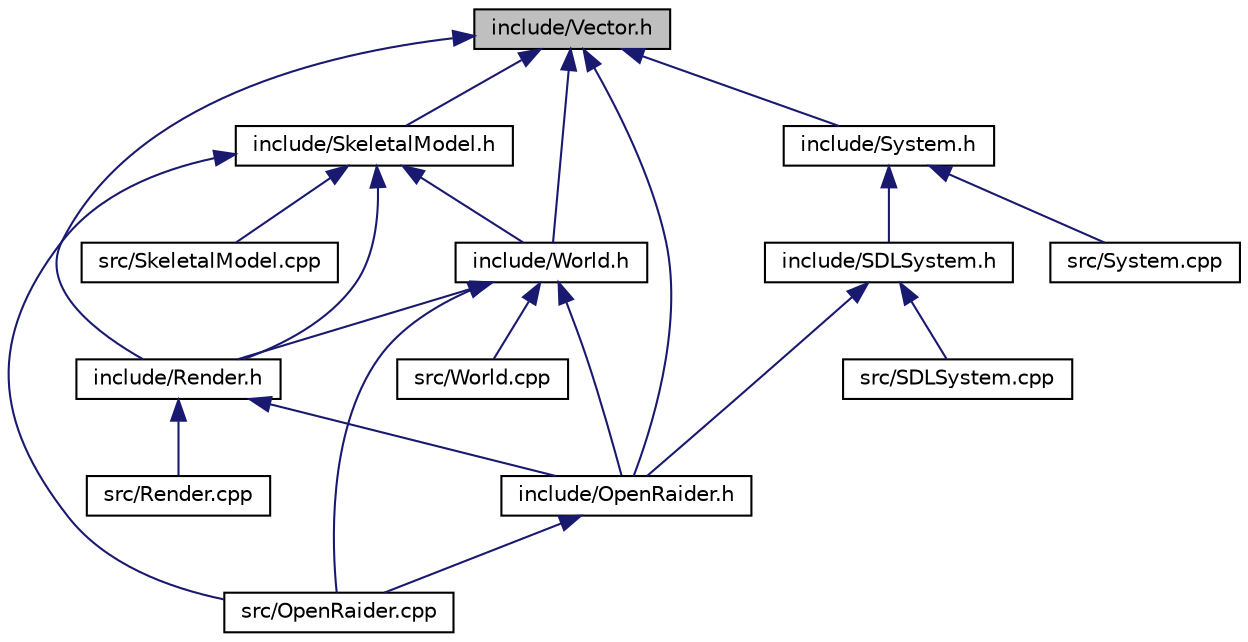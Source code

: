 digraph "include/Vector.h"
{
 // INTERACTIVE_SVG=YES
  edge [fontname="Helvetica",fontsize="10",labelfontname="Helvetica",labelfontsize="10"];
  node [fontname="Helvetica",fontsize="10",shape=record];
  Node1 [label="include/Vector.h",height=0.2,width=0.4,color="black", fillcolor="grey75", style="filled" fontcolor="black"];
  Node1 -> Node2 [dir="back",color="midnightblue",fontsize="10",style="solid",fontname="Helvetica"];
  Node2 [label="include/OpenRaider.h",height=0.2,width=0.4,color="black", fillcolor="white", style="filled",URL="$_open_raider_8h.html",tooltip="Main Game Singleton. "];
  Node2 -> Node3 [dir="back",color="midnightblue",fontsize="10",style="solid",fontname="Helvetica"];
  Node3 [label="src/OpenRaider.cpp",height=0.2,width=0.4,color="black", fillcolor="white", style="filled",URL="$_open_raider_8cpp.html"];
  Node1 -> Node4 [dir="back",color="midnightblue",fontsize="10",style="solid",fontname="Helvetica"];
  Node4 [label="include/Render.h",height=0.2,width=0.4,color="black", fillcolor="white", style="filled",URL="$_render_8h.html",tooltip="OpenRaider Renderer class. "];
  Node4 -> Node2 [dir="back",color="midnightblue",fontsize="10",style="solid",fontname="Helvetica"];
  Node4 -> Node5 [dir="back",color="midnightblue",fontsize="10",style="solid",fontname="Helvetica"];
  Node5 [label="src/Render.cpp",height=0.2,width=0.4,color="black", fillcolor="white", style="filled",URL="$_render_8cpp.html",tooltip="OpenRaider Renderer class. "];
  Node1 -> Node6 [dir="back",color="midnightblue",fontsize="10",style="solid",fontname="Helvetica"];
  Node6 [label="include/SkeletalModel.h",height=0.2,width=0.4,color="black", fillcolor="white", style="filled",URL="$_skeletal_model_8h.html",tooltip="This is the factored out skeletal model class. "];
  Node6 -> Node4 [dir="back",color="midnightblue",fontsize="10",style="solid",fontname="Helvetica"];
  Node6 -> Node7 [dir="back",color="midnightblue",fontsize="10",style="solid",fontname="Helvetica"];
  Node7 [label="include/World.h",height=0.2,width=0.4,color="black", fillcolor="white", style="filled",URL="$_world_8h.html",tooltip="The game world (model) "];
  Node7 -> Node2 [dir="back",color="midnightblue",fontsize="10",style="solid",fontname="Helvetica"];
  Node7 -> Node4 [dir="back",color="midnightblue",fontsize="10",style="solid",fontname="Helvetica"];
  Node7 -> Node3 [dir="back",color="midnightblue",fontsize="10",style="solid",fontname="Helvetica"];
  Node7 -> Node8 [dir="back",color="midnightblue",fontsize="10",style="solid",fontname="Helvetica"];
  Node8 [label="src/World.cpp",height=0.2,width=0.4,color="black", fillcolor="white", style="filled",URL="$_world_8cpp.html",tooltip="The game world (model) "];
  Node6 -> Node3 [dir="back",color="midnightblue",fontsize="10",style="solid",fontname="Helvetica"];
  Node6 -> Node9 [dir="back",color="midnightblue",fontsize="10",style="solid",fontname="Helvetica"];
  Node9 [label="src/SkeletalModel.cpp",height=0.2,width=0.4,color="black", fillcolor="white", style="filled",URL="$_skeletal_model_8cpp.html",tooltip="This is the factored out skeletal model class. "];
  Node1 -> Node10 [dir="back",color="midnightblue",fontsize="10",style="solid",fontname="Helvetica"];
  Node10 [label="include/System.h",height=0.2,width=0.4,color="black", fillcolor="white", style="filled",URL="$_system_8h.html",tooltip="Mostly defines the interface of System implementations. "];
  Node10 -> Node11 [dir="back",color="midnightblue",fontsize="10",style="solid",fontname="Helvetica"];
  Node11 [label="include/SDLSystem.h",height=0.2,width=0.4,color="black", fillcolor="white", style="filled",URL="$_s_d_l_system_8h.html",tooltip="SDL System interface implementation. "];
  Node11 -> Node2 [dir="back",color="midnightblue",fontsize="10",style="solid",fontname="Helvetica"];
  Node11 -> Node12 [dir="back",color="midnightblue",fontsize="10",style="solid",fontname="Helvetica"];
  Node12 [label="src/SDLSystem.cpp",height=0.2,width=0.4,color="black", fillcolor="white", style="filled",URL="$_s_d_l_system_8cpp.html",tooltip="SDL System interface implementation. "];
  Node10 -> Node13 [dir="back",color="midnightblue",fontsize="10",style="solid",fontname="Helvetica"];
  Node13 [label="src/System.cpp",height=0.2,width=0.4,color="black", fillcolor="white", style="filled",URL="$_system_8cpp.html",tooltip="Mostly defines the interface of System implementations. "];
  Node1 -> Node7 [dir="back",color="midnightblue",fontsize="10",style="solid",fontname="Helvetica"];
}
